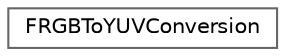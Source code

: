 digraph "Graphical Class Hierarchy"
{
 // INTERACTIVE_SVG=YES
 // LATEX_PDF_SIZE
  bgcolor="transparent";
  edge [fontname=Helvetica,fontsize=10,labelfontname=Helvetica,labelfontsize=10];
  node [fontname=Helvetica,fontsize=10,shape=box,height=0.2,width=0.4];
  rankdir="LR";
  Node0 [id="Node000000",label="FRGBToYUVConversion",height=0.2,width=0.4,color="grey40", fillcolor="white", style="filled",URL="$d1/d00/classFRGBToYUVConversion.html",tooltip="Struct of common parameters used in media capture shaders to do RGB to YUV conversions."];
}
